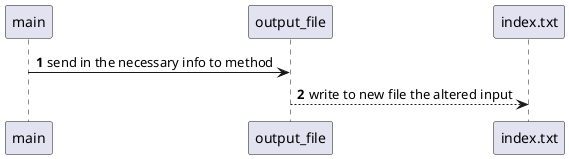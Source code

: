 @startuml
'https://plantuml.com/sequence-diagram

autonumber

main -> output_file: send in the necessary info to method
output_file --> index.txt: write to new file the altered input

@enduml